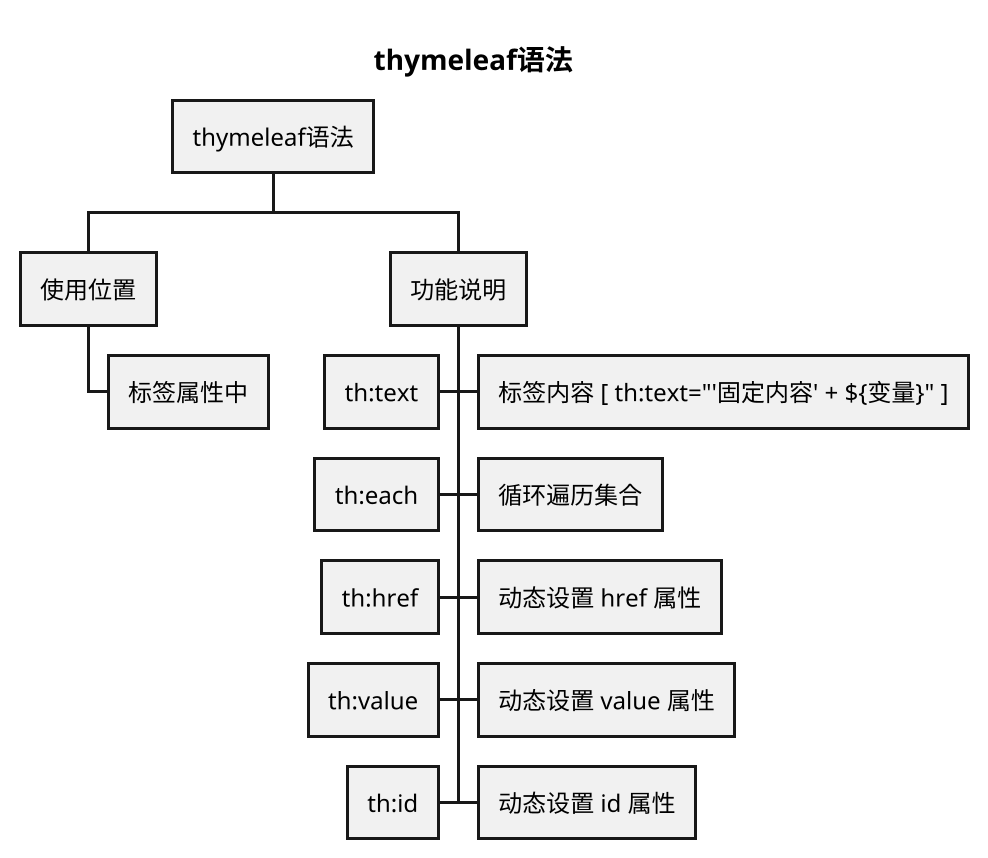 @startwbs
scale 2
title thymeleaf语法
+ thymeleaf语法
++ 使用位置
+++ 标签属性中
++ 功能说明
--- th:text
+++ 标签内容 [ th:text="'固定内容' + ${变量}" ]
--- th:each
+++ 循环遍历集合
--- th:href
+++ 动态设置 href 属性
--- th:value
+++ 动态设置 value 属性
--- th:id
+++ 动态设置 id 属性
@endwbs